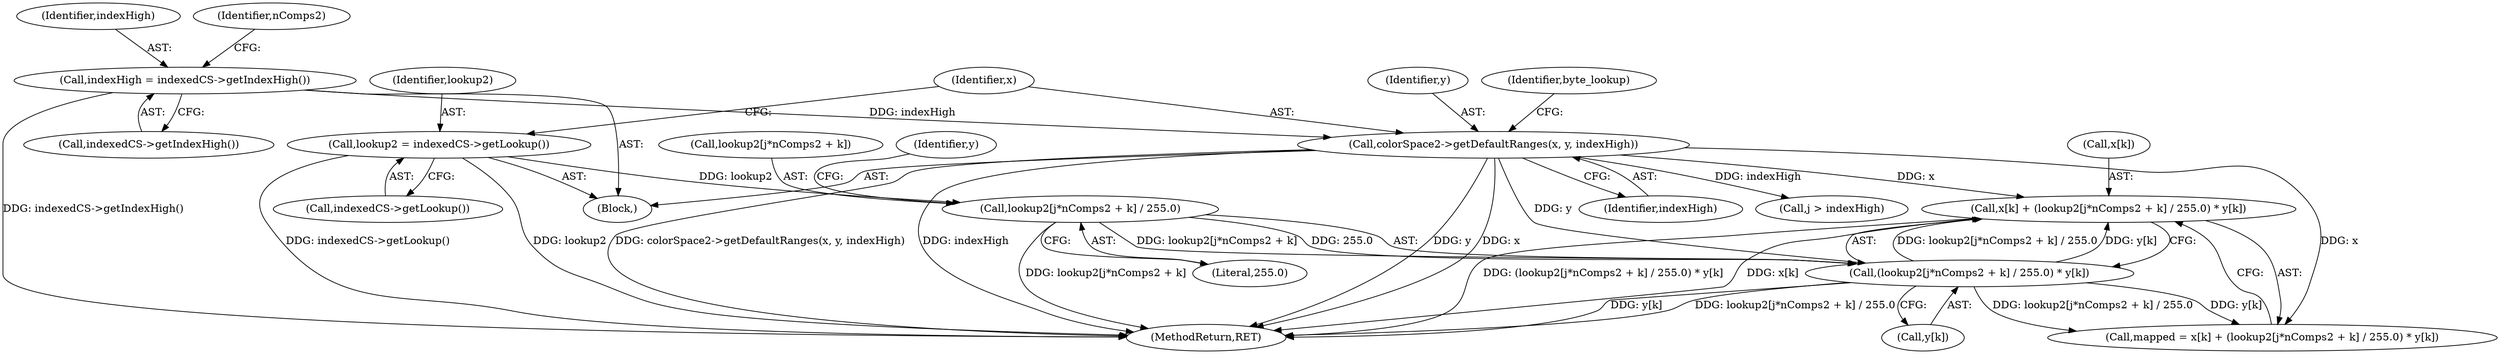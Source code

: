 digraph "0_poppler_7b2d314a61fd0e12f47c62996cb49ec0d1ba747a_4@array" {
"1000344" [label="(Call,x[k] + (lookup2[j*nComps2 + k] / 255.0) * y[k])"];
"1000263" [label="(Call,colorSpace2->getDefaultRanges(x, y, indexHigh))"];
"1000254" [label="(Call,indexHigh = indexedCS->getIndexHigh())"];
"1000348" [label="(Call,(lookup2[j*nComps2 + k] / 255.0) * y[k])"];
"1000349" [label="(Call,lookup2[j*nComps2 + k] / 255.0)"];
"1000260" [label="(Call,lookup2 = indexedCS->getLookup())"];
"1000260" [label="(Call,lookup2 = indexedCS->getLookup())"];
"1000345" [label="(Call,x[k])"];
"1000254" [label="(Call,indexHigh = indexedCS->getIndexHigh())"];
"1000357" [label="(Literal,255.0)"];
"1000593" [label="(MethodReturn,RET)"];
"1000245" [label="(Block,)"];
"1000263" [label="(Call,colorSpace2->getDefaultRanges(x, y, indexHigh))"];
"1000256" [label="(Call,indexedCS->getIndexHigh())"];
"1000266" [label="(Identifier,indexHigh)"];
"1000262" [label="(Call,indexedCS->getLookup())"];
"1000348" [label="(Call,(lookup2[j*nComps2 + k] / 255.0) * y[k])"];
"1000344" [label="(Call,x[k] + (lookup2[j*nComps2 + k] / 255.0) * y[k])"];
"1000342" [label="(Call,mapped = x[k] + (lookup2[j*nComps2 + k] / 255.0) * y[k])"];
"1000335" [label="(Call,j > indexHigh)"];
"1000264" [label="(Identifier,x)"];
"1000261" [label="(Identifier,lookup2)"];
"1000358" [label="(Call,y[k])"];
"1000265" [label="(Identifier,y)"];
"1000350" [label="(Call,lookup2[j*nComps2 + k])"];
"1000359" [label="(Identifier,y)"];
"1000255" [label="(Identifier,indexHigh)"];
"1000258" [label="(Identifier,nComps2)"];
"1000268" [label="(Identifier,byte_lookup)"];
"1000349" [label="(Call,lookup2[j*nComps2 + k] / 255.0)"];
"1000344" -> "1000342"  [label="AST: "];
"1000344" -> "1000348"  [label="CFG: "];
"1000345" -> "1000344"  [label="AST: "];
"1000348" -> "1000344"  [label="AST: "];
"1000342" -> "1000344"  [label="CFG: "];
"1000344" -> "1000593"  [label="DDG: (lookup2[j*nComps2 + k] / 255.0) * y[k]"];
"1000344" -> "1000593"  [label="DDG: x[k]"];
"1000263" -> "1000344"  [label="DDG: x"];
"1000348" -> "1000344"  [label="DDG: lookup2[j*nComps2 + k] / 255.0"];
"1000348" -> "1000344"  [label="DDG: y[k]"];
"1000263" -> "1000245"  [label="AST: "];
"1000263" -> "1000266"  [label="CFG: "];
"1000264" -> "1000263"  [label="AST: "];
"1000265" -> "1000263"  [label="AST: "];
"1000266" -> "1000263"  [label="AST: "];
"1000268" -> "1000263"  [label="CFG: "];
"1000263" -> "1000593"  [label="DDG: y"];
"1000263" -> "1000593"  [label="DDG: x"];
"1000263" -> "1000593"  [label="DDG: colorSpace2->getDefaultRanges(x, y, indexHigh)"];
"1000263" -> "1000593"  [label="DDG: indexHigh"];
"1000254" -> "1000263"  [label="DDG: indexHigh"];
"1000263" -> "1000335"  [label="DDG: indexHigh"];
"1000263" -> "1000342"  [label="DDG: x"];
"1000263" -> "1000348"  [label="DDG: y"];
"1000254" -> "1000245"  [label="AST: "];
"1000254" -> "1000256"  [label="CFG: "];
"1000255" -> "1000254"  [label="AST: "];
"1000256" -> "1000254"  [label="AST: "];
"1000258" -> "1000254"  [label="CFG: "];
"1000254" -> "1000593"  [label="DDG: indexedCS->getIndexHigh()"];
"1000348" -> "1000358"  [label="CFG: "];
"1000349" -> "1000348"  [label="AST: "];
"1000358" -> "1000348"  [label="AST: "];
"1000348" -> "1000593"  [label="DDG: lookup2[j*nComps2 + k] / 255.0"];
"1000348" -> "1000593"  [label="DDG: y[k]"];
"1000348" -> "1000342"  [label="DDG: lookup2[j*nComps2 + k] / 255.0"];
"1000348" -> "1000342"  [label="DDG: y[k]"];
"1000349" -> "1000348"  [label="DDG: lookup2[j*nComps2 + k]"];
"1000349" -> "1000348"  [label="DDG: 255.0"];
"1000349" -> "1000357"  [label="CFG: "];
"1000350" -> "1000349"  [label="AST: "];
"1000357" -> "1000349"  [label="AST: "];
"1000359" -> "1000349"  [label="CFG: "];
"1000349" -> "1000593"  [label="DDG: lookup2[j*nComps2 + k]"];
"1000260" -> "1000349"  [label="DDG: lookup2"];
"1000260" -> "1000245"  [label="AST: "];
"1000260" -> "1000262"  [label="CFG: "];
"1000261" -> "1000260"  [label="AST: "];
"1000262" -> "1000260"  [label="AST: "];
"1000264" -> "1000260"  [label="CFG: "];
"1000260" -> "1000593"  [label="DDG: indexedCS->getLookup()"];
"1000260" -> "1000593"  [label="DDG: lookup2"];
}

